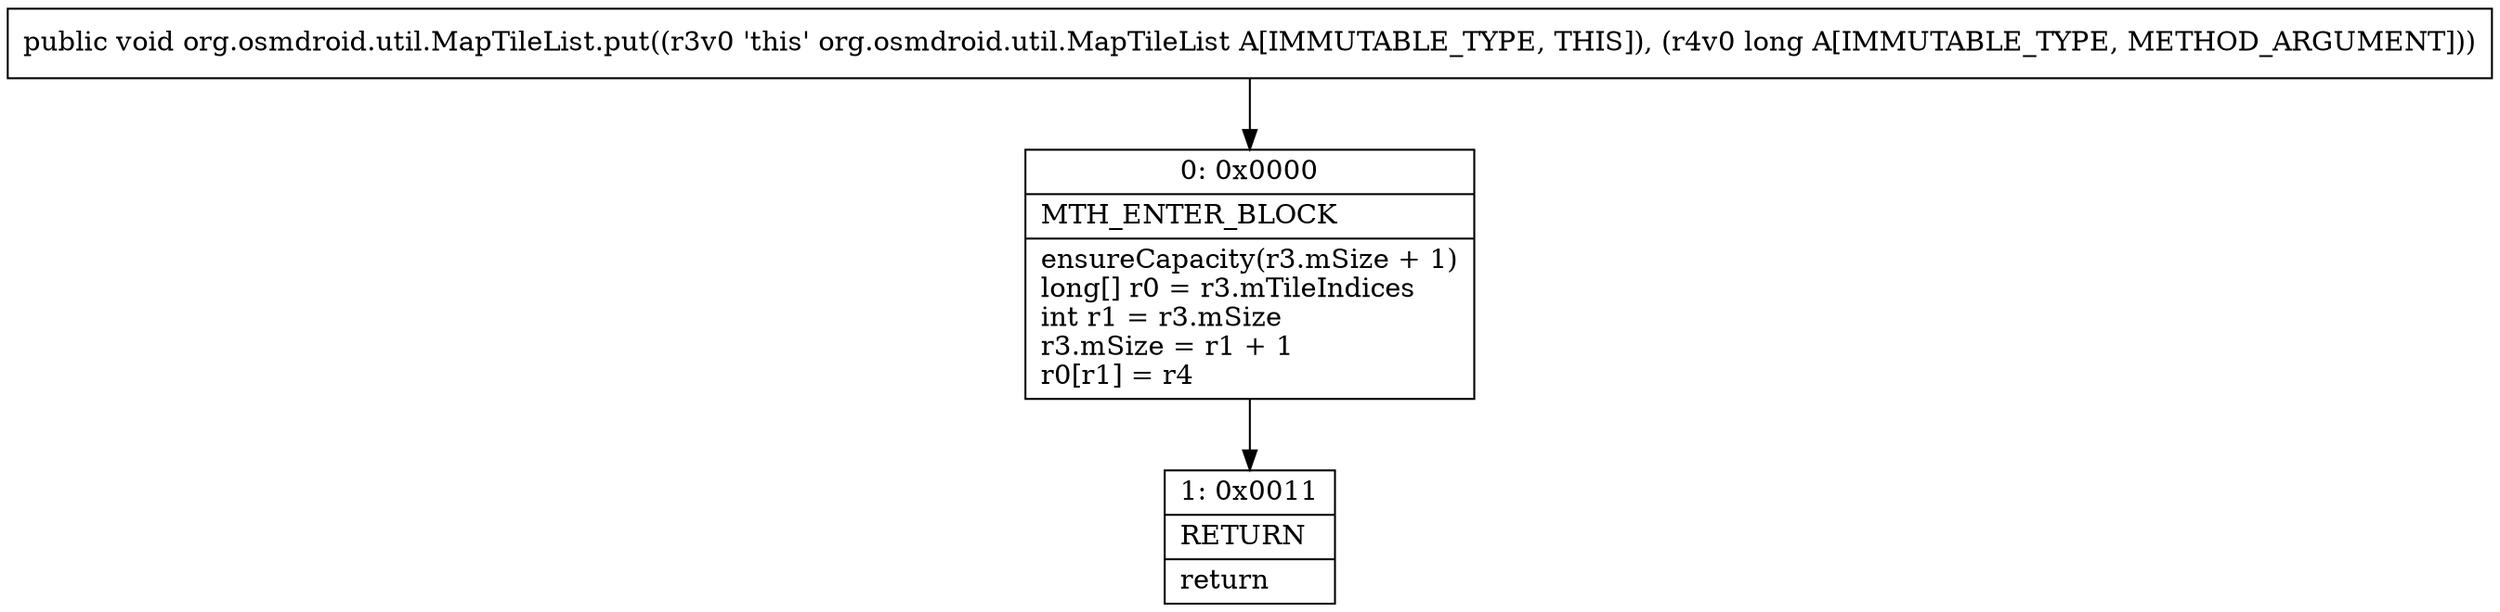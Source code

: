 digraph "CFG fororg.osmdroid.util.MapTileList.put(J)V" {
Node_0 [shape=record,label="{0\:\ 0x0000|MTH_ENTER_BLOCK\l|ensureCapacity(r3.mSize + 1)\llong[] r0 = r3.mTileIndices\lint r1 = r3.mSize\lr3.mSize = r1 + 1\lr0[r1] = r4\l}"];
Node_1 [shape=record,label="{1\:\ 0x0011|RETURN\l|return\l}"];
MethodNode[shape=record,label="{public void org.osmdroid.util.MapTileList.put((r3v0 'this' org.osmdroid.util.MapTileList A[IMMUTABLE_TYPE, THIS]), (r4v0 long A[IMMUTABLE_TYPE, METHOD_ARGUMENT])) }"];
MethodNode -> Node_0;
Node_0 -> Node_1;
}

